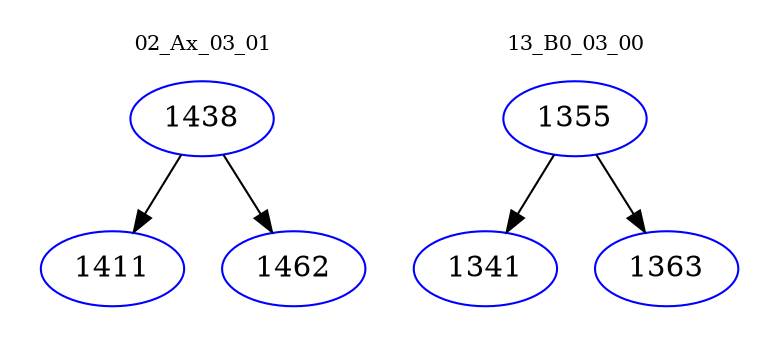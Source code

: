 digraph{
subgraph cluster_0 {
color = white
label = "02_Ax_03_01";
fontsize=10;
T0_1438 [label="1438", color="blue"]
T0_1438 -> T0_1411 [color="black"]
T0_1411 [label="1411", color="blue"]
T0_1438 -> T0_1462 [color="black"]
T0_1462 [label="1462", color="blue"]
}
subgraph cluster_1 {
color = white
label = "13_B0_03_00";
fontsize=10;
T1_1355 [label="1355", color="blue"]
T1_1355 -> T1_1341 [color="black"]
T1_1341 [label="1341", color="blue"]
T1_1355 -> T1_1363 [color="black"]
T1_1363 [label="1363", color="blue"]
}
}
